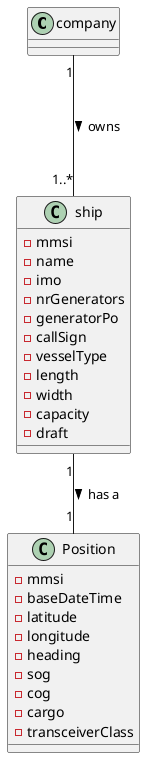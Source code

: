 @startuml
'https://plantuml.com/sequence-diagram

company"1" --- "1..*"ship : > owns
ship"1" -- "1"Position:> has a

class company{
}

class ship{
-mmsi
-name
-imo
-nrGenerators
-generatorPo
-callSign
-vesselType
-length
-width
-capacity
-draft
}

class Position{
-mmsi
-baseDateTime
-latitude
-longitude
-heading
-sog
-cog
-cargo
-transceiverClass
}

@enduml
